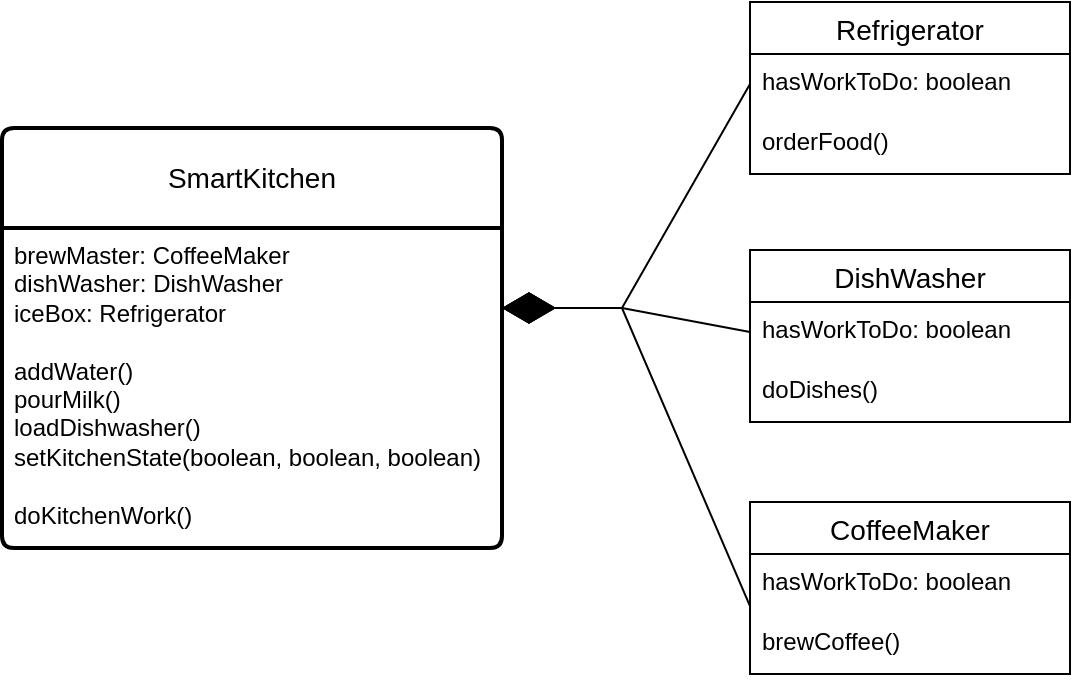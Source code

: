 <mxfile version="22.1.0" type="github">
  <diagram name="페이지-1" id="UD5DOMMkUVTMc-f7pd6E">
    <mxGraphModel dx="1194" dy="1851" grid="1" gridSize="10" guides="1" tooltips="1" connect="1" arrows="1" fold="1" page="1" pageScale="1" pageWidth="827" pageHeight="1169" math="0" shadow="0">
      <root>
        <mxCell id="0" />
        <mxCell id="1" parent="0" />
        <mxCell id="zYQr5RiSIAcOw9p3dnr1-1" value="SmartKitchen" style="swimlane;childLayout=stackLayout;horizontal=1;startSize=50;horizontalStack=0;rounded=1;fontSize=14;fontStyle=0;strokeWidth=2;resizeParent=0;resizeLast=1;shadow=0;dashed=0;align=center;arcSize=4;whiteSpace=wrap;html=1;" vertex="1" parent="1">
          <mxGeometry x="40" y="40" width="250" height="210" as="geometry">
            <mxRectangle x="40" y="40" width="120" height="50" as="alternateBounds" />
          </mxGeometry>
        </mxCell>
        <mxCell id="zYQr5RiSIAcOw9p3dnr1-2" value="brewMaster: CoffeeMaker&lt;br&gt;dishWasher: DishWasher&lt;br&gt;iceBox: Refrigerator&lt;br&gt;&lt;br&gt;addWater()&lt;br&gt;pourMilk()&lt;br&gt;loadDishwasher()&lt;br&gt;setKitchenState(boolean, boolean, boolean)&lt;br&gt;&lt;br&gt;doKitchenWork()" style="align=left;strokeColor=none;fillColor=none;spacingLeft=4;fontSize=12;verticalAlign=top;resizable=0;rotatable=0;part=1;html=1;" vertex="1" parent="zYQr5RiSIAcOw9p3dnr1-1">
          <mxGeometry y="50" width="250" height="160" as="geometry" />
        </mxCell>
        <mxCell id="zYQr5RiSIAcOw9p3dnr1-13" value="" style="group" vertex="1" connectable="0" parent="1">
          <mxGeometry x="414" y="-23" width="160" height="336" as="geometry" />
        </mxCell>
        <mxCell id="zYQr5RiSIAcOw9p3dnr1-3" value="Refrigerator" style="swimlane;fontStyle=0;childLayout=stackLayout;horizontal=1;startSize=26;horizontalStack=0;resizeParent=1;resizeParentMax=0;resizeLast=0;collapsible=1;marginBottom=0;align=center;fontSize=14;" vertex="1" parent="zYQr5RiSIAcOw9p3dnr1-13">
          <mxGeometry width="160" height="86" as="geometry" />
        </mxCell>
        <mxCell id="zYQr5RiSIAcOw9p3dnr1-4" value="hasWorkToDo: boolean" style="text;strokeColor=none;fillColor=none;spacingLeft=4;spacingRight=4;overflow=hidden;rotatable=0;points=[[0,0.5],[1,0.5]];portConstraint=eastwest;fontSize=12;whiteSpace=wrap;html=1;" vertex="1" parent="zYQr5RiSIAcOw9p3dnr1-3">
          <mxGeometry y="26" width="160" height="30" as="geometry" />
        </mxCell>
        <mxCell id="zYQr5RiSIAcOw9p3dnr1-5" value="orderFood()" style="text;strokeColor=none;fillColor=none;spacingLeft=4;spacingRight=4;overflow=hidden;rotatable=0;points=[[0,0.5],[1,0.5]];portConstraint=eastwest;fontSize=12;whiteSpace=wrap;html=1;" vertex="1" parent="zYQr5RiSIAcOw9p3dnr1-3">
          <mxGeometry y="56" width="160" height="30" as="geometry" />
        </mxCell>
        <mxCell id="zYQr5RiSIAcOw9p3dnr1-7" value="DishWasher" style="swimlane;fontStyle=0;childLayout=stackLayout;horizontal=1;startSize=26;horizontalStack=0;resizeParent=1;resizeParentMax=0;resizeLast=0;collapsible=1;marginBottom=0;align=center;fontSize=14;" vertex="1" parent="zYQr5RiSIAcOw9p3dnr1-13">
          <mxGeometry y="124" width="160" height="86" as="geometry" />
        </mxCell>
        <mxCell id="zYQr5RiSIAcOw9p3dnr1-8" value="hasWorkToDo: boolean" style="text;strokeColor=none;fillColor=none;spacingLeft=4;spacingRight=4;overflow=hidden;rotatable=0;points=[[0,0.5],[1,0.5]];portConstraint=eastwest;fontSize=12;whiteSpace=wrap;html=1;" vertex="1" parent="zYQr5RiSIAcOw9p3dnr1-7">
          <mxGeometry y="26" width="160" height="30" as="geometry" />
        </mxCell>
        <mxCell id="zYQr5RiSIAcOw9p3dnr1-9" value="doDishes()" style="text;strokeColor=none;fillColor=none;spacingLeft=4;spacingRight=4;overflow=hidden;rotatable=0;points=[[0,0.5],[1,0.5]];portConstraint=eastwest;fontSize=12;whiteSpace=wrap;html=1;" vertex="1" parent="zYQr5RiSIAcOw9p3dnr1-7">
          <mxGeometry y="56" width="160" height="30" as="geometry" />
        </mxCell>
        <mxCell id="zYQr5RiSIAcOw9p3dnr1-10" value="CoffeeMaker" style="swimlane;fontStyle=0;childLayout=stackLayout;horizontal=1;startSize=26;horizontalStack=0;resizeParent=1;resizeParentMax=0;resizeLast=0;collapsible=1;marginBottom=0;align=center;fontSize=14;" vertex="1" parent="zYQr5RiSIAcOw9p3dnr1-13">
          <mxGeometry y="250" width="160" height="86" as="geometry" />
        </mxCell>
        <mxCell id="zYQr5RiSIAcOw9p3dnr1-11" value="hasWorkToDo: boolean" style="text;strokeColor=none;fillColor=none;spacingLeft=4;spacingRight=4;overflow=hidden;rotatable=0;points=[[0,0.5],[1,0.5]];portConstraint=eastwest;fontSize=12;whiteSpace=wrap;html=1;" vertex="1" parent="zYQr5RiSIAcOw9p3dnr1-10">
          <mxGeometry y="26" width="160" height="30" as="geometry" />
        </mxCell>
        <mxCell id="zYQr5RiSIAcOw9p3dnr1-12" value="brewCoffee()" style="text;strokeColor=none;fillColor=none;spacingLeft=4;spacingRight=4;overflow=hidden;rotatable=0;points=[[0,0.5],[1,0.5]];portConstraint=eastwest;fontSize=12;whiteSpace=wrap;html=1;" vertex="1" parent="zYQr5RiSIAcOw9p3dnr1-10">
          <mxGeometry y="56" width="160" height="30" as="geometry" />
        </mxCell>
        <mxCell id="zYQr5RiSIAcOw9p3dnr1-19" value="" style="endArrow=diamondThin;endFill=1;endSize=24;html=1;rounded=0;entryX=1;entryY=0.25;entryDx=0;entryDy=0;exitX=0;exitY=0.5;exitDx=0;exitDy=0;" edge="1" parent="1" source="zYQr5RiSIAcOw9p3dnr1-4" target="zYQr5RiSIAcOw9p3dnr1-2">
          <mxGeometry width="160" relative="1" as="geometry">
            <mxPoint x="330" y="290" as="sourcePoint" />
            <mxPoint x="490" y="290" as="targetPoint" />
            <Array as="points">
              <mxPoint x="350" y="130" />
            </Array>
          </mxGeometry>
        </mxCell>
        <mxCell id="zYQr5RiSIAcOw9p3dnr1-20" value="" style="endArrow=diamondThin;endFill=1;endSize=24;html=1;rounded=0;entryX=1;entryY=0.25;entryDx=0;entryDy=0;exitX=0;exitY=0.5;exitDx=0;exitDy=0;" edge="1" parent="1" source="zYQr5RiSIAcOw9p3dnr1-8" target="zYQr5RiSIAcOw9p3dnr1-2">
          <mxGeometry width="160" relative="1" as="geometry">
            <mxPoint x="424" y="28" as="sourcePoint" />
            <mxPoint x="300" y="140" as="targetPoint" />
            <Array as="points">
              <mxPoint x="350" y="130" />
            </Array>
          </mxGeometry>
        </mxCell>
        <mxCell id="zYQr5RiSIAcOw9p3dnr1-21" value="" style="endArrow=diamondThin;endFill=1;endSize=24;html=1;rounded=0;entryX=1;entryY=0.25;entryDx=0;entryDy=0;exitX=0;exitY=-0.133;exitDx=0;exitDy=0;exitPerimeter=0;" edge="1" parent="1" source="zYQr5RiSIAcOw9p3dnr1-12" target="zYQr5RiSIAcOw9p3dnr1-2">
          <mxGeometry width="160" relative="1" as="geometry">
            <mxPoint x="434" y="38" as="sourcePoint" />
            <mxPoint x="310" y="150" as="targetPoint" />
            <Array as="points">
              <mxPoint x="350" y="130" />
            </Array>
          </mxGeometry>
        </mxCell>
      </root>
    </mxGraphModel>
  </diagram>
</mxfile>
